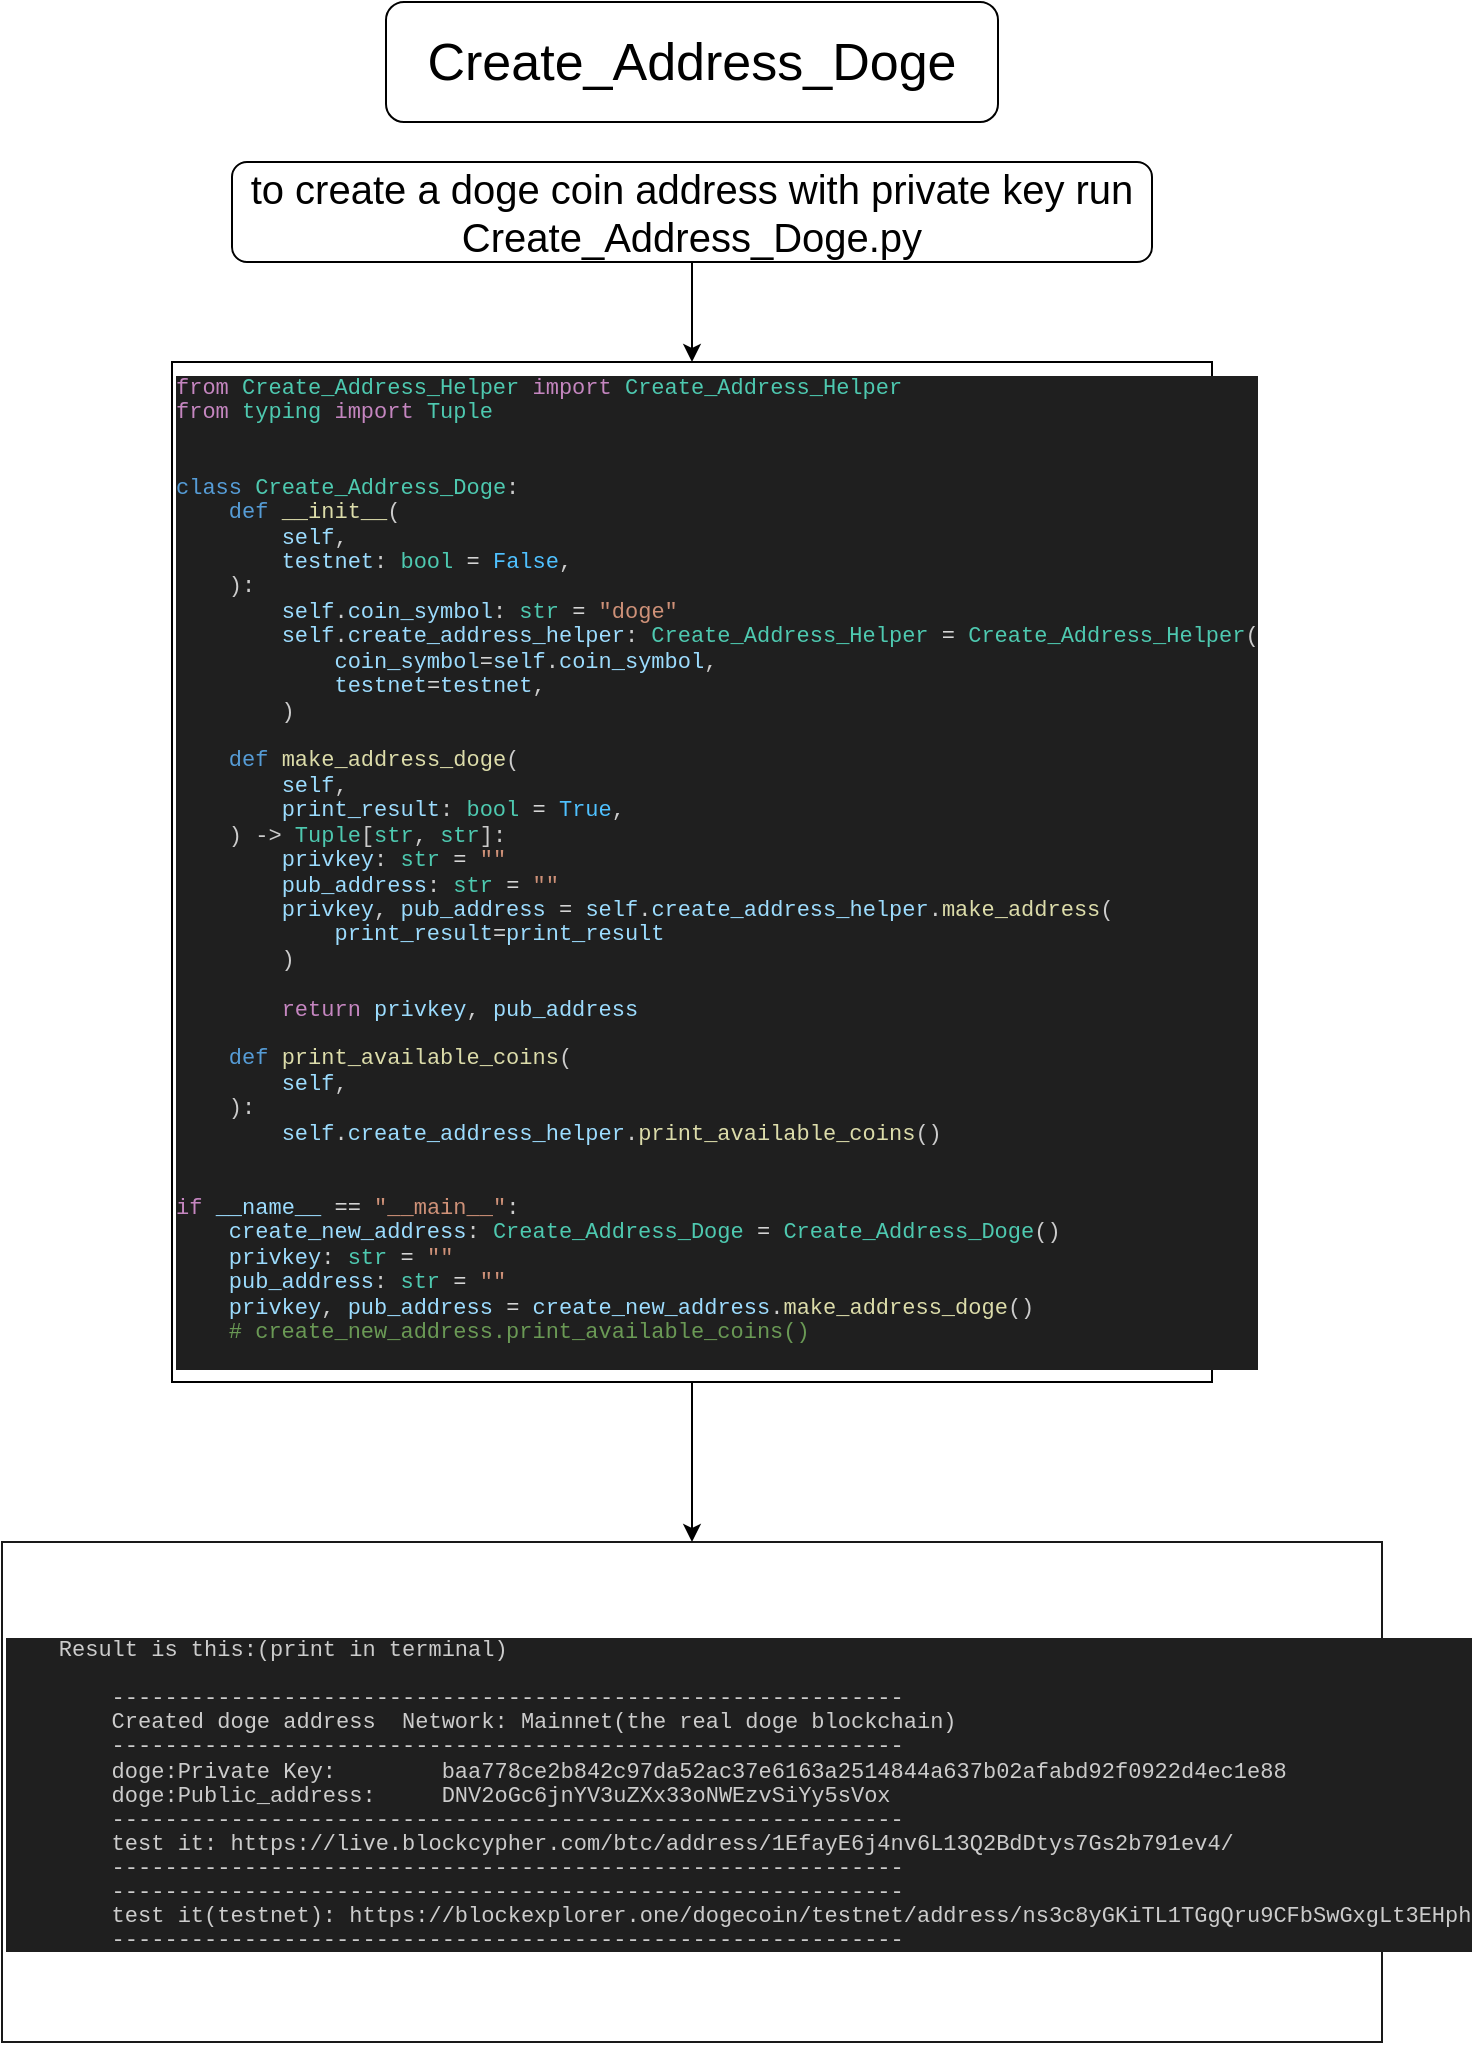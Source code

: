 <mxfile version="24.0.4" type="device">
  <diagram name="Page-1" id="xSfpuH_KWZMvsDcLVU6G">
    <mxGraphModel dx="2206" dy="1360" grid="1" gridSize="10" guides="1" tooltips="1" connect="1" arrows="1" fold="1" page="1" pageScale="1" pageWidth="827" pageHeight="1169" math="0" shadow="0">
      <root>
        <mxCell id="0" />
        <mxCell id="1" parent="0" />
        <mxCell id="hCo9Q1rI7oM0i6Kh0S9J-6" value="" style="edgeStyle=orthogonalEdgeStyle;rounded=0;orthogonalLoop=1;jettySize=auto;html=1;" edge="1" parent="1" source="hCo9Q1rI7oM0i6Kh0S9J-1" target="hCo9Q1rI7oM0i6Kh0S9J-5">
          <mxGeometry relative="1" as="geometry" />
        </mxCell>
        <mxCell id="hCo9Q1rI7oM0i6Kh0S9J-1" value="&lt;font style=&quot;&quot;&gt;&lt;span style=&quot;font-size: 20px;&quot;&gt;to create a doge coin address with private key run&lt;/span&gt;&lt;br&gt;&lt;font style=&quot;font-size: 20px;&quot;&gt;Create_Address_Doge.py&lt;/font&gt;&lt;br&gt;&lt;/font&gt;" style="rounded=1;whiteSpace=wrap;html=1;" vertex="1" parent="1">
          <mxGeometry x="184" y="120" width="460" height="50" as="geometry" />
        </mxCell>
        <mxCell id="hCo9Q1rI7oM0i6Kh0S9J-2" value="&lt;font style=&quot;font-size: 26px;&quot;&gt;Create_Address_Doge&lt;/font&gt;" style="rounded=1;whiteSpace=wrap;html=1;" vertex="1" parent="1">
          <mxGeometry x="261" y="40" width="306" height="60" as="geometry" />
        </mxCell>
        <mxCell id="hCo9Q1rI7oM0i6Kh0S9J-10" style="edgeStyle=orthogonalEdgeStyle;rounded=0;orthogonalLoop=1;jettySize=auto;html=1;" edge="1" parent="1" source="hCo9Q1rI7oM0i6Kh0S9J-5" target="hCo9Q1rI7oM0i6Kh0S9J-9">
          <mxGeometry relative="1" as="geometry" />
        </mxCell>
        <mxCell id="hCo9Q1rI7oM0i6Kh0S9J-5" value="&lt;div style=&quot;color: rgb(204, 204, 204); background-color: rgb(31, 31, 31); font-family: Consolas, &amp;quot;Courier New&amp;quot;, monospace; line-height: 113%; white-space: pre; font-size: 11px;&quot;&gt;&lt;div style=&quot;line-height: 113%;&quot;&gt;&lt;span style=&quot;color: #c586c0;&quot;&gt;from&lt;/span&gt; &lt;span style=&quot;color: #4ec9b0;&quot;&gt;Create_Address_Helper&lt;/span&gt; &lt;span style=&quot;color: #c586c0;&quot;&gt;import&lt;/span&gt; &lt;span style=&quot;color: #4ec9b0;&quot;&gt;Create_Address_Helper&lt;/span&gt;&lt;/div&gt;&lt;div style=&quot;line-height: 113%;&quot;&gt;&lt;span style=&quot;color: #c586c0;&quot;&gt;from&lt;/span&gt; &lt;span style=&quot;color: #4ec9b0;&quot;&gt;typing&lt;/span&gt; &lt;span style=&quot;color: #c586c0;&quot;&gt;import&lt;/span&gt; &lt;span style=&quot;color: #4ec9b0;&quot;&gt;Tuple&lt;/span&gt;&lt;/div&gt;&lt;br&gt;&lt;br&gt;&lt;div style=&quot;line-height: 113%;&quot;&gt;&lt;span style=&quot;color: #569cd6;&quot;&gt;class&lt;/span&gt; &lt;span style=&quot;color: #4ec9b0;&quot;&gt;Create_Address_Doge&lt;/span&gt;:&lt;/div&gt;&lt;div style=&quot;line-height: 113%;&quot;&gt;&amp;nbsp; &amp;nbsp; &lt;span style=&quot;color: #569cd6;&quot;&gt;def&lt;/span&gt; &lt;span style=&quot;color: #dcdcaa;&quot;&gt;__init__&lt;/span&gt;(&lt;/div&gt;&lt;div style=&quot;line-height: 113%;&quot;&gt;&amp;nbsp; &amp;nbsp; &amp;nbsp; &amp;nbsp; &lt;span style=&quot;color: #9cdcfe;&quot;&gt;self&lt;/span&gt;,&lt;/div&gt;&lt;div style=&quot;line-height: 113%;&quot;&gt;&amp;nbsp; &amp;nbsp; &amp;nbsp; &amp;nbsp; &lt;span style=&quot;color: #9cdcfe;&quot;&gt;testnet&lt;/span&gt;: &lt;span style=&quot;color: #4ec9b0;&quot;&gt;bool&lt;/span&gt; &lt;span style=&quot;color: #d4d4d4;&quot;&gt;=&lt;/span&gt; &lt;span style=&quot;color: #4fc1ff;&quot;&gt;False&lt;/span&gt;,&lt;/div&gt;&lt;div style=&quot;line-height: 113%;&quot;&gt;&amp;nbsp; &amp;nbsp; ):&lt;/div&gt;&lt;div style=&quot;line-height: 113%;&quot;&gt;&amp;nbsp; &amp;nbsp; &amp;nbsp; &amp;nbsp; &lt;span style=&quot;color: #9cdcfe;&quot;&gt;self&lt;/span&gt;.&lt;span style=&quot;color: #9cdcfe;&quot;&gt;coin_symbol&lt;/span&gt;: &lt;span style=&quot;color: #4ec9b0;&quot;&gt;str&lt;/span&gt; &lt;span style=&quot;color: #d4d4d4;&quot;&gt;=&lt;/span&gt; &lt;span style=&quot;color: #ce9178;&quot;&gt;&quot;doge&quot;&lt;/span&gt;&lt;/div&gt;&lt;div style=&quot;line-height: 113%;&quot;&gt;&amp;nbsp; &amp;nbsp; &amp;nbsp; &amp;nbsp; &lt;span style=&quot;color: #9cdcfe;&quot;&gt;self&lt;/span&gt;.&lt;span style=&quot;color: #9cdcfe;&quot;&gt;create_address_helper&lt;/span&gt;: &lt;span style=&quot;color: #4ec9b0;&quot;&gt;Create_Address_Helper&lt;/span&gt; &lt;span style=&quot;color: #d4d4d4;&quot;&gt;=&lt;/span&gt; &lt;span style=&quot;color: #4ec9b0;&quot;&gt;Create_Address_Helper&lt;/span&gt;(&lt;/div&gt;&lt;div style=&quot;line-height: 113%;&quot;&gt;&amp;nbsp; &amp;nbsp; &amp;nbsp; &amp;nbsp; &amp;nbsp; &amp;nbsp; &lt;span style=&quot;color: #9cdcfe;&quot;&gt;coin_symbol&lt;/span&gt;&lt;span style=&quot;color: #d4d4d4;&quot;&gt;=&lt;/span&gt;&lt;span style=&quot;color: #9cdcfe;&quot;&gt;self&lt;/span&gt;.&lt;span style=&quot;color: #9cdcfe;&quot;&gt;coin_symbol&lt;/span&gt;,&lt;/div&gt;&lt;div style=&quot;line-height: 113%;&quot;&gt;&amp;nbsp; &amp;nbsp; &amp;nbsp; &amp;nbsp; &amp;nbsp; &amp;nbsp; &lt;span style=&quot;color: #9cdcfe;&quot;&gt;testnet&lt;/span&gt;&lt;span style=&quot;color: #d4d4d4;&quot;&gt;=&lt;/span&gt;&lt;span style=&quot;color: #9cdcfe;&quot;&gt;testnet&lt;/span&gt;,&lt;/div&gt;&lt;div style=&quot;line-height: 113%;&quot;&gt;&amp;nbsp; &amp;nbsp; &amp;nbsp; &amp;nbsp; )&lt;/div&gt;&lt;br&gt;&lt;div style=&quot;line-height: 113%;&quot;&gt;&amp;nbsp; &amp;nbsp; &lt;span style=&quot;color: #569cd6;&quot;&gt;def&lt;/span&gt; &lt;span style=&quot;color: #dcdcaa;&quot;&gt;make_address_doge&lt;/span&gt;(&lt;/div&gt;&lt;div style=&quot;line-height: 113%;&quot;&gt;&amp;nbsp; &amp;nbsp; &amp;nbsp; &amp;nbsp; &lt;span style=&quot;color: #9cdcfe;&quot;&gt;self&lt;/span&gt;,&lt;/div&gt;&lt;div style=&quot;line-height: 113%;&quot;&gt;&amp;nbsp; &amp;nbsp; &amp;nbsp; &amp;nbsp; &lt;span style=&quot;color: #9cdcfe;&quot;&gt;print_result&lt;/span&gt;: &lt;span style=&quot;color: #4ec9b0;&quot;&gt;bool&lt;/span&gt; &lt;span style=&quot;color: #d4d4d4;&quot;&gt;=&lt;/span&gt; &lt;span style=&quot;color: #4fc1ff;&quot;&gt;True&lt;/span&gt;,&lt;/div&gt;&lt;div style=&quot;line-height: 113%;&quot;&gt;&amp;nbsp; &amp;nbsp; ) -&amp;gt; &lt;span style=&quot;color: #4ec9b0;&quot;&gt;Tuple&lt;/span&gt;[&lt;span style=&quot;color: #4ec9b0;&quot;&gt;str&lt;/span&gt;, &lt;span style=&quot;color: #4ec9b0;&quot;&gt;str&lt;/span&gt;]:&lt;/div&gt;&lt;div style=&quot;line-height: 113%;&quot;&gt;&amp;nbsp; &amp;nbsp; &amp;nbsp; &amp;nbsp; &lt;span style=&quot;color: #9cdcfe;&quot;&gt;privkey&lt;/span&gt;: &lt;span style=&quot;color: #4ec9b0;&quot;&gt;str&lt;/span&gt; &lt;span style=&quot;color: #d4d4d4;&quot;&gt;=&lt;/span&gt; &lt;span style=&quot;color: #ce9178;&quot;&gt;&quot;&quot;&lt;/span&gt;&lt;/div&gt;&lt;div style=&quot;line-height: 113%;&quot;&gt;&amp;nbsp; &amp;nbsp; &amp;nbsp; &amp;nbsp; &lt;span style=&quot;color: #9cdcfe;&quot;&gt;pub_address&lt;/span&gt;: &lt;span style=&quot;color: #4ec9b0;&quot;&gt;str&lt;/span&gt; &lt;span style=&quot;color: #d4d4d4;&quot;&gt;=&lt;/span&gt; &lt;span style=&quot;color: #ce9178;&quot;&gt;&quot;&quot;&lt;/span&gt;&lt;/div&gt;&lt;div style=&quot;line-height: 113%;&quot;&gt;&amp;nbsp; &amp;nbsp; &amp;nbsp; &amp;nbsp; &lt;span style=&quot;color: #9cdcfe;&quot;&gt;privkey&lt;/span&gt;, &lt;span style=&quot;color: #9cdcfe;&quot;&gt;pub_address&lt;/span&gt; &lt;span style=&quot;color: #d4d4d4;&quot;&gt;=&lt;/span&gt; &lt;span style=&quot;color: #9cdcfe;&quot;&gt;self&lt;/span&gt;.&lt;span style=&quot;color: #9cdcfe;&quot;&gt;create_address_helper&lt;/span&gt;.&lt;span style=&quot;color: #dcdcaa;&quot;&gt;make_address&lt;/span&gt;(&lt;/div&gt;&lt;div style=&quot;line-height: 113%;&quot;&gt;&amp;nbsp; &amp;nbsp; &amp;nbsp; &amp;nbsp; &amp;nbsp; &amp;nbsp; &lt;span style=&quot;color: #9cdcfe;&quot;&gt;print_result&lt;/span&gt;&lt;span style=&quot;color: #d4d4d4;&quot;&gt;=&lt;/span&gt;&lt;span style=&quot;color: #9cdcfe;&quot;&gt;print_result&lt;/span&gt;&lt;/div&gt;&lt;div style=&quot;line-height: 113%;&quot;&gt;&amp;nbsp; &amp;nbsp; &amp;nbsp; &amp;nbsp; )&lt;/div&gt;&lt;br&gt;&lt;div style=&quot;line-height: 113%;&quot;&gt;&amp;nbsp; &amp;nbsp; &amp;nbsp; &amp;nbsp; &lt;span style=&quot;color: #c586c0;&quot;&gt;return&lt;/span&gt; &lt;span style=&quot;color: #9cdcfe;&quot;&gt;privkey&lt;/span&gt;, &lt;span style=&quot;color: #9cdcfe;&quot;&gt;pub_address&lt;/span&gt;&lt;/div&gt;&lt;br&gt;&lt;div style=&quot;line-height: 113%;&quot;&gt;&amp;nbsp; &amp;nbsp; &lt;span style=&quot;color: #569cd6;&quot;&gt;def&lt;/span&gt; &lt;span style=&quot;color: #dcdcaa;&quot;&gt;print_available_coins&lt;/span&gt;(&lt;/div&gt;&lt;div style=&quot;line-height: 113%;&quot;&gt;&amp;nbsp; &amp;nbsp; &amp;nbsp; &amp;nbsp; &lt;span style=&quot;color: #9cdcfe;&quot;&gt;self&lt;/span&gt;,&lt;/div&gt;&lt;div style=&quot;line-height: 113%;&quot;&gt;&amp;nbsp; &amp;nbsp; ):&lt;/div&gt;&lt;div style=&quot;line-height: 113%;&quot;&gt;&amp;nbsp; &amp;nbsp; &amp;nbsp; &amp;nbsp; &lt;span style=&quot;color: #9cdcfe;&quot;&gt;self&lt;/span&gt;.&lt;span style=&quot;color: #9cdcfe;&quot;&gt;create_address_helper&lt;/span&gt;.&lt;span style=&quot;color: #dcdcaa;&quot;&gt;print_available_coins&lt;/span&gt;()&lt;/div&gt;&lt;br&gt;&lt;br&gt;&lt;div style=&quot;line-height: 113%;&quot;&gt;&lt;span style=&quot;color: #c586c0;&quot;&gt;if&lt;/span&gt; &lt;span style=&quot;color: #9cdcfe;&quot;&gt;__name__&lt;/span&gt; &lt;span style=&quot;color: #d4d4d4;&quot;&gt;==&lt;/span&gt; &lt;span style=&quot;color: #ce9178;&quot;&gt;&quot;__main__&quot;&lt;/span&gt;:&lt;/div&gt;&lt;div style=&quot;line-height: 113%;&quot;&gt;&amp;nbsp; &amp;nbsp; &lt;span style=&quot;color: #9cdcfe;&quot;&gt;create_new_address&lt;/span&gt;: &lt;span style=&quot;color: #4ec9b0;&quot;&gt;Create_Address_Doge&lt;/span&gt; &lt;span style=&quot;color: #d4d4d4;&quot;&gt;=&lt;/span&gt; &lt;span style=&quot;color: #4ec9b0;&quot;&gt;Create_Address_Doge&lt;/span&gt;()&lt;/div&gt;&lt;div style=&quot;line-height: 113%;&quot;&gt;&amp;nbsp; &amp;nbsp; &lt;span style=&quot;color: #9cdcfe;&quot;&gt;privkey&lt;/span&gt;: &lt;span style=&quot;color: #4ec9b0;&quot;&gt;str&lt;/span&gt; &lt;span style=&quot;color: #d4d4d4;&quot;&gt;=&lt;/span&gt; &lt;span style=&quot;color: #ce9178;&quot;&gt;&quot;&quot;&lt;/span&gt;&lt;/div&gt;&lt;div style=&quot;line-height: 113%;&quot;&gt;&amp;nbsp; &amp;nbsp; &lt;span style=&quot;color: #9cdcfe;&quot;&gt;pub_address&lt;/span&gt;: &lt;span style=&quot;color: #4ec9b0;&quot;&gt;str&lt;/span&gt; &lt;span style=&quot;color: #d4d4d4;&quot;&gt;=&lt;/span&gt; &lt;span style=&quot;color: #ce9178;&quot;&gt;&quot;&quot;&lt;/span&gt;&lt;/div&gt;&lt;div style=&quot;line-height: 113%;&quot;&gt;&amp;nbsp; &amp;nbsp; &lt;span style=&quot;color: #9cdcfe;&quot;&gt;privkey&lt;/span&gt;, &lt;span style=&quot;color: #9cdcfe;&quot;&gt;pub_address&lt;/span&gt; &lt;span style=&quot;color: #d4d4d4;&quot;&gt;=&lt;/span&gt; &lt;span style=&quot;color: #9cdcfe;&quot;&gt;create_new_address&lt;/span&gt;.&lt;span style=&quot;color: #dcdcaa;&quot;&gt;make_address_doge&lt;/span&gt;()&lt;/div&gt;&lt;div style=&quot;line-height: 113%;&quot;&gt;&amp;nbsp; &amp;nbsp; &lt;span style=&quot;color: #6a9955;&quot;&gt;# create_new_address.print_available_coins()&lt;/span&gt;&lt;/div&gt;&lt;br&gt;&lt;/div&gt;" style="rounded=0;whiteSpace=wrap;html=1;align=left;" vertex="1" parent="1">
          <mxGeometry x="154" y="220" width="520" height="510" as="geometry" />
        </mxCell>
        <mxCell id="hCo9Q1rI7oM0i6Kh0S9J-9" value="&lt;font style=&quot;font-size: 11px;&quot;&gt;&lt;br&gt;&lt;/font&gt;&lt;div style=&quot;color: rgb(204, 204, 204); background-color: rgb(31, 31, 31); font-family: Consolas, &amp;quot;Courier New&amp;quot;, monospace; font-weight: normal; line-height: 110%; white-space: pre; font-size: 11px;&quot;&gt;&lt;div style=&quot;line-height: 110%;&quot;&gt;&lt;span style=&quot;color: #cccccc;&quot;&gt;&lt;font style=&quot;font-size: 11px;&quot;&gt;&amp;nbsp; &amp;nbsp; Result is this:(print in terminal)&lt;/font&gt;&lt;/span&gt;&lt;/div&gt;&lt;font style=&quot;font-size: 11px;&quot;&gt;&lt;br&gt;&lt;/font&gt;&lt;div style=&quot;line-height: 110%;&quot;&gt;&lt;span style=&quot;color: #cccccc;&quot;&gt;&lt;font style=&quot;font-size: 11px;&quot;&gt;&amp;nbsp; &amp;nbsp; &amp;nbsp; &amp;nbsp; ------------------------------------------------------------ &amp;nbsp; &amp;nbsp;&lt;/font&gt;&lt;/span&gt;&lt;/div&gt;&lt;div style=&quot;line-height: 110%;&quot;&gt;&lt;span style=&quot;color: #cccccc;&quot;&gt;&lt;font style=&quot;font-size: 11px;&quot;&gt;&amp;nbsp; &amp;nbsp; &amp;nbsp; &amp;nbsp; Created doge address &amp;nbsp;Network: Mainnet(the real doge blockchain)&lt;/font&gt;&lt;/span&gt;&lt;/div&gt;&lt;div style=&quot;line-height: 110%;&quot;&gt;&lt;span style=&quot;color: #cccccc;&quot;&gt;&lt;font style=&quot;font-size: 11px;&quot;&gt;&amp;nbsp; &amp;nbsp; &amp;nbsp; &amp;nbsp; ------------------------------------------------------------&lt;/font&gt;&lt;/span&gt;&lt;/div&gt;&lt;div style=&quot;line-height: 110%;&quot;&gt;&lt;span style=&quot;color: #cccccc;&quot;&gt;&lt;font style=&quot;font-size: 11px;&quot;&gt;&amp;nbsp; &amp;nbsp; &amp;nbsp; &amp;nbsp; doge:Private Key: &amp;nbsp; &amp;nbsp; &amp;nbsp; &amp;nbsp;baa778ce2b842c97da52ac37e6163a2514844a637b02afabd92f0922d4ec1e88&lt;/font&gt;&lt;/span&gt;&lt;/div&gt;&lt;div style=&quot;line-height: 110%;&quot;&gt;&lt;span style=&quot;color: #cccccc;&quot;&gt;&lt;font style=&quot;font-size: 11px;&quot;&gt;&amp;nbsp; &amp;nbsp; &amp;nbsp; &amp;nbsp; doge:Public_address: &amp;nbsp; &amp;nbsp; DNV2oGc6jnYV3uZXx33oNWEzvSiYy5sVox&lt;/font&gt;&lt;/span&gt;&lt;/div&gt;&lt;div style=&quot;line-height: 110%;&quot;&gt;&lt;span style=&quot;color: #cccccc;&quot;&gt;&lt;font style=&quot;font-size: 11px;&quot;&gt;&amp;nbsp; &amp;nbsp; &amp;nbsp; &amp;nbsp; ------------------------------------------------------------&lt;/font&gt;&lt;/span&gt;&lt;/div&gt;&lt;div style=&quot;line-height: 110%;&quot;&gt;&lt;span style=&quot;color: #cccccc;&quot;&gt;&lt;font style=&quot;font-size: 11px;&quot;&gt;&amp;nbsp; &amp;nbsp; &amp;nbsp; &amp;nbsp; test it: https://live.blockcypher.com/btc/address/1EfayE6j4nv6L13Q2BdDtys7Gs2b791ev4/&lt;/font&gt;&lt;/span&gt;&lt;/div&gt;&lt;div style=&quot;line-height: 110%;&quot;&gt;&lt;span style=&quot;color: #cccccc;&quot;&gt;&lt;font style=&quot;font-size: 11px;&quot;&gt;&amp;nbsp; &amp;nbsp; &amp;nbsp; &amp;nbsp; ------------------------------------------------------------&lt;/font&gt;&lt;/span&gt;&lt;/div&gt;&lt;div style=&quot;line-height: 110%;&quot;&gt;&lt;span style=&quot;color: #cccccc;&quot;&gt;&lt;font style=&quot;font-size: 11px;&quot;&gt;&amp;nbsp; &amp;nbsp; &amp;nbsp; &amp;nbsp; ------------------------------------------------------------&lt;/font&gt;&lt;/span&gt;&lt;/div&gt;&lt;div style=&quot;line-height: 110%;&quot;&gt;&lt;span style=&quot;color: #cccccc;&quot;&gt;&lt;font style=&quot;font-size: 11px;&quot;&gt;&amp;nbsp; &amp;nbsp; &amp;nbsp; &amp;nbsp; test it(testnet): https://blockexplorer.one/dogecoin/testnet/address/ns3c8yGKiTL1TGgQru9CFbSwGxgLt3EHph&lt;/font&gt;&lt;/span&gt;&lt;/div&gt;&lt;div style=&quot;line-height: 110%;&quot;&gt;&lt;span style=&quot;color: #cccccc;&quot;&gt;&lt;font style=&quot;font-size: 11px;&quot;&gt;&amp;nbsp; &amp;nbsp; &amp;nbsp; &amp;nbsp; ------------------------------------------------------------&lt;/font&gt;&lt;/span&gt;&lt;/div&gt;&lt;/div&gt;&lt;div style=&quot;line-height: 110%; font-size: 11px;&quot;&gt;&lt;br&gt;&lt;/div&gt;" style="rounded=0;whiteSpace=wrap;html=1;align=left;opacity=90;" vertex="1" parent="1">
          <mxGeometry x="69" y="810" width="690" height="250" as="geometry" />
        </mxCell>
      </root>
    </mxGraphModel>
  </diagram>
</mxfile>
